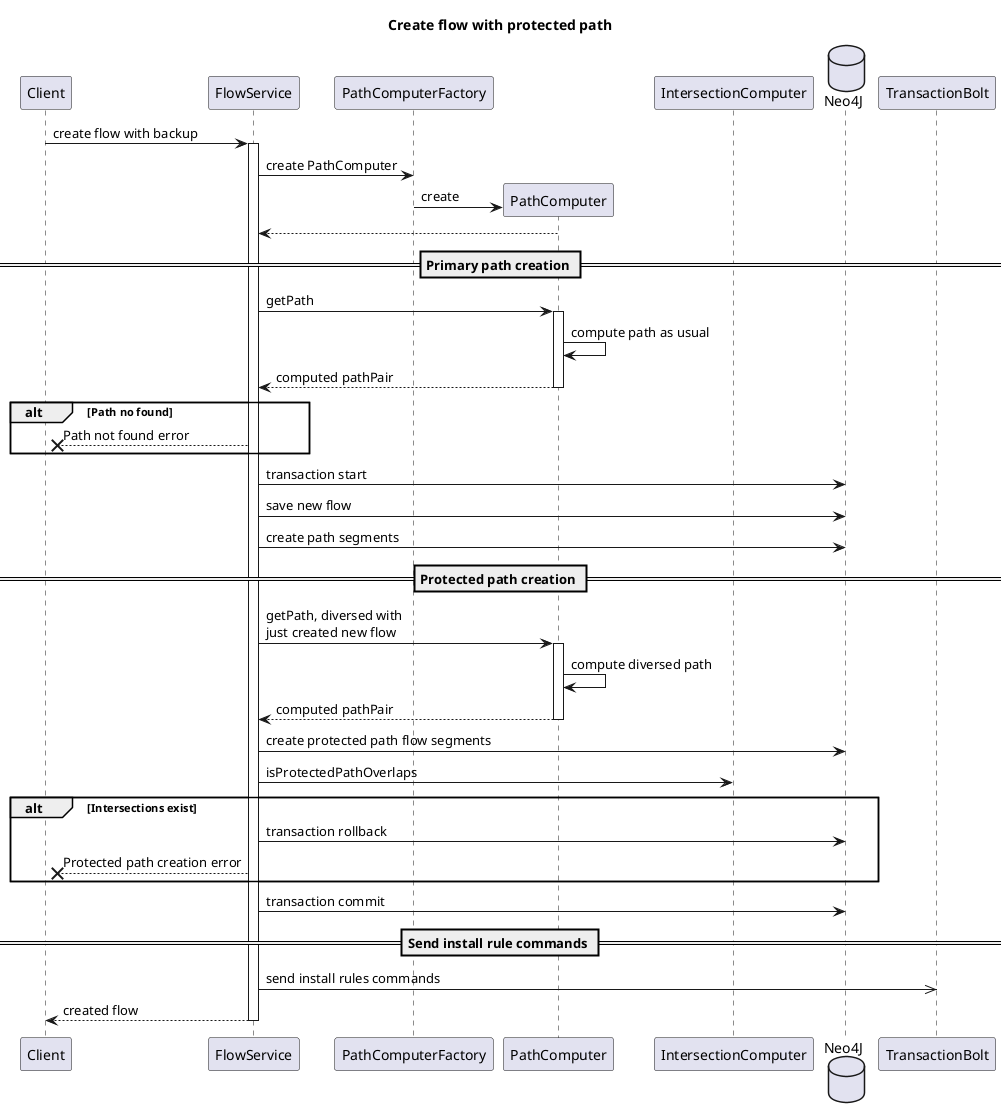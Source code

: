 @startuml
title Create flow with protected path

participant Client
participant FlowService
participant PathComputerFactory
participant PathComputer
participant IntersectionComputer
database Neo4J
participant TransactionBolt

Client -> FlowService: create flow with backup
activate FlowService

FlowService -> PathComputerFactory: create PathComputer
create PathComputer
PathComputerFactory -> PathComputer: create
PathComputer --> FlowService

== Primary path creation ==
FlowService -> PathComputer: getPath
activate PathComputer
PathComputer -> PathComputer: compute path as usual
PathComputer --> FlowService: computed pathPair
deactivate PathComputer

alt Path no found
    FlowService -->x Client: Path not found error
end

FlowService -> Neo4J: transaction start
FlowService -> Neo4J: save new flow
FlowService -> Neo4J: create path segments

== Protected path creation ==
FlowService -> PathComputer: getPath, diversed with\njust created new flow
activate PathComputer
PathComputer -> PathComputer: compute diversed path
PathComputer --> FlowService: computed pathPair
deactivate PathComputer

FlowService -> Neo4J: create protected path flow segments

FlowService -> IntersectionComputer: isProtectedPathOverlaps
alt Intersections exist
    FlowService -> Neo4J: transaction rollback
    FlowService -->x Client: Protected path creation error
end
FlowService -> Neo4J: transaction commit

== Send install rule commands ==
FlowService ->> TransactionBolt: send install rules commands

FlowService --> Client: created flow
deactivate FlowService
@enduml
